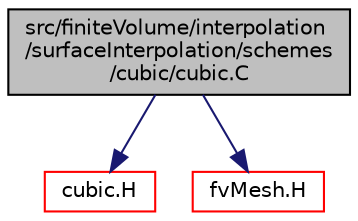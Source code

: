 digraph "src/finiteVolume/interpolation/surfaceInterpolation/schemes/cubic/cubic.C"
{
  bgcolor="transparent";
  edge [fontname="Helvetica",fontsize="10",labelfontname="Helvetica",labelfontsize="10"];
  node [fontname="Helvetica",fontsize="10",shape=record];
  Node0 [label="src/finiteVolume/interpolation\l/surfaceInterpolation/schemes\l/cubic/cubic.C",height=0.2,width=0.4,color="black", fillcolor="grey75", style="filled", fontcolor="black"];
  Node0 -> Node1 [color="midnightblue",fontsize="10",style="solid",fontname="Helvetica"];
  Node1 [label="cubic.H",height=0.2,width=0.4,color="red",URL="$a04328.html"];
  Node0 -> Node101 [color="midnightblue",fontsize="10",style="solid",fontname="Helvetica"];
  Node101 [label="fvMesh.H",height=0.2,width=0.4,color="red",URL="$a03719.html"];
}
